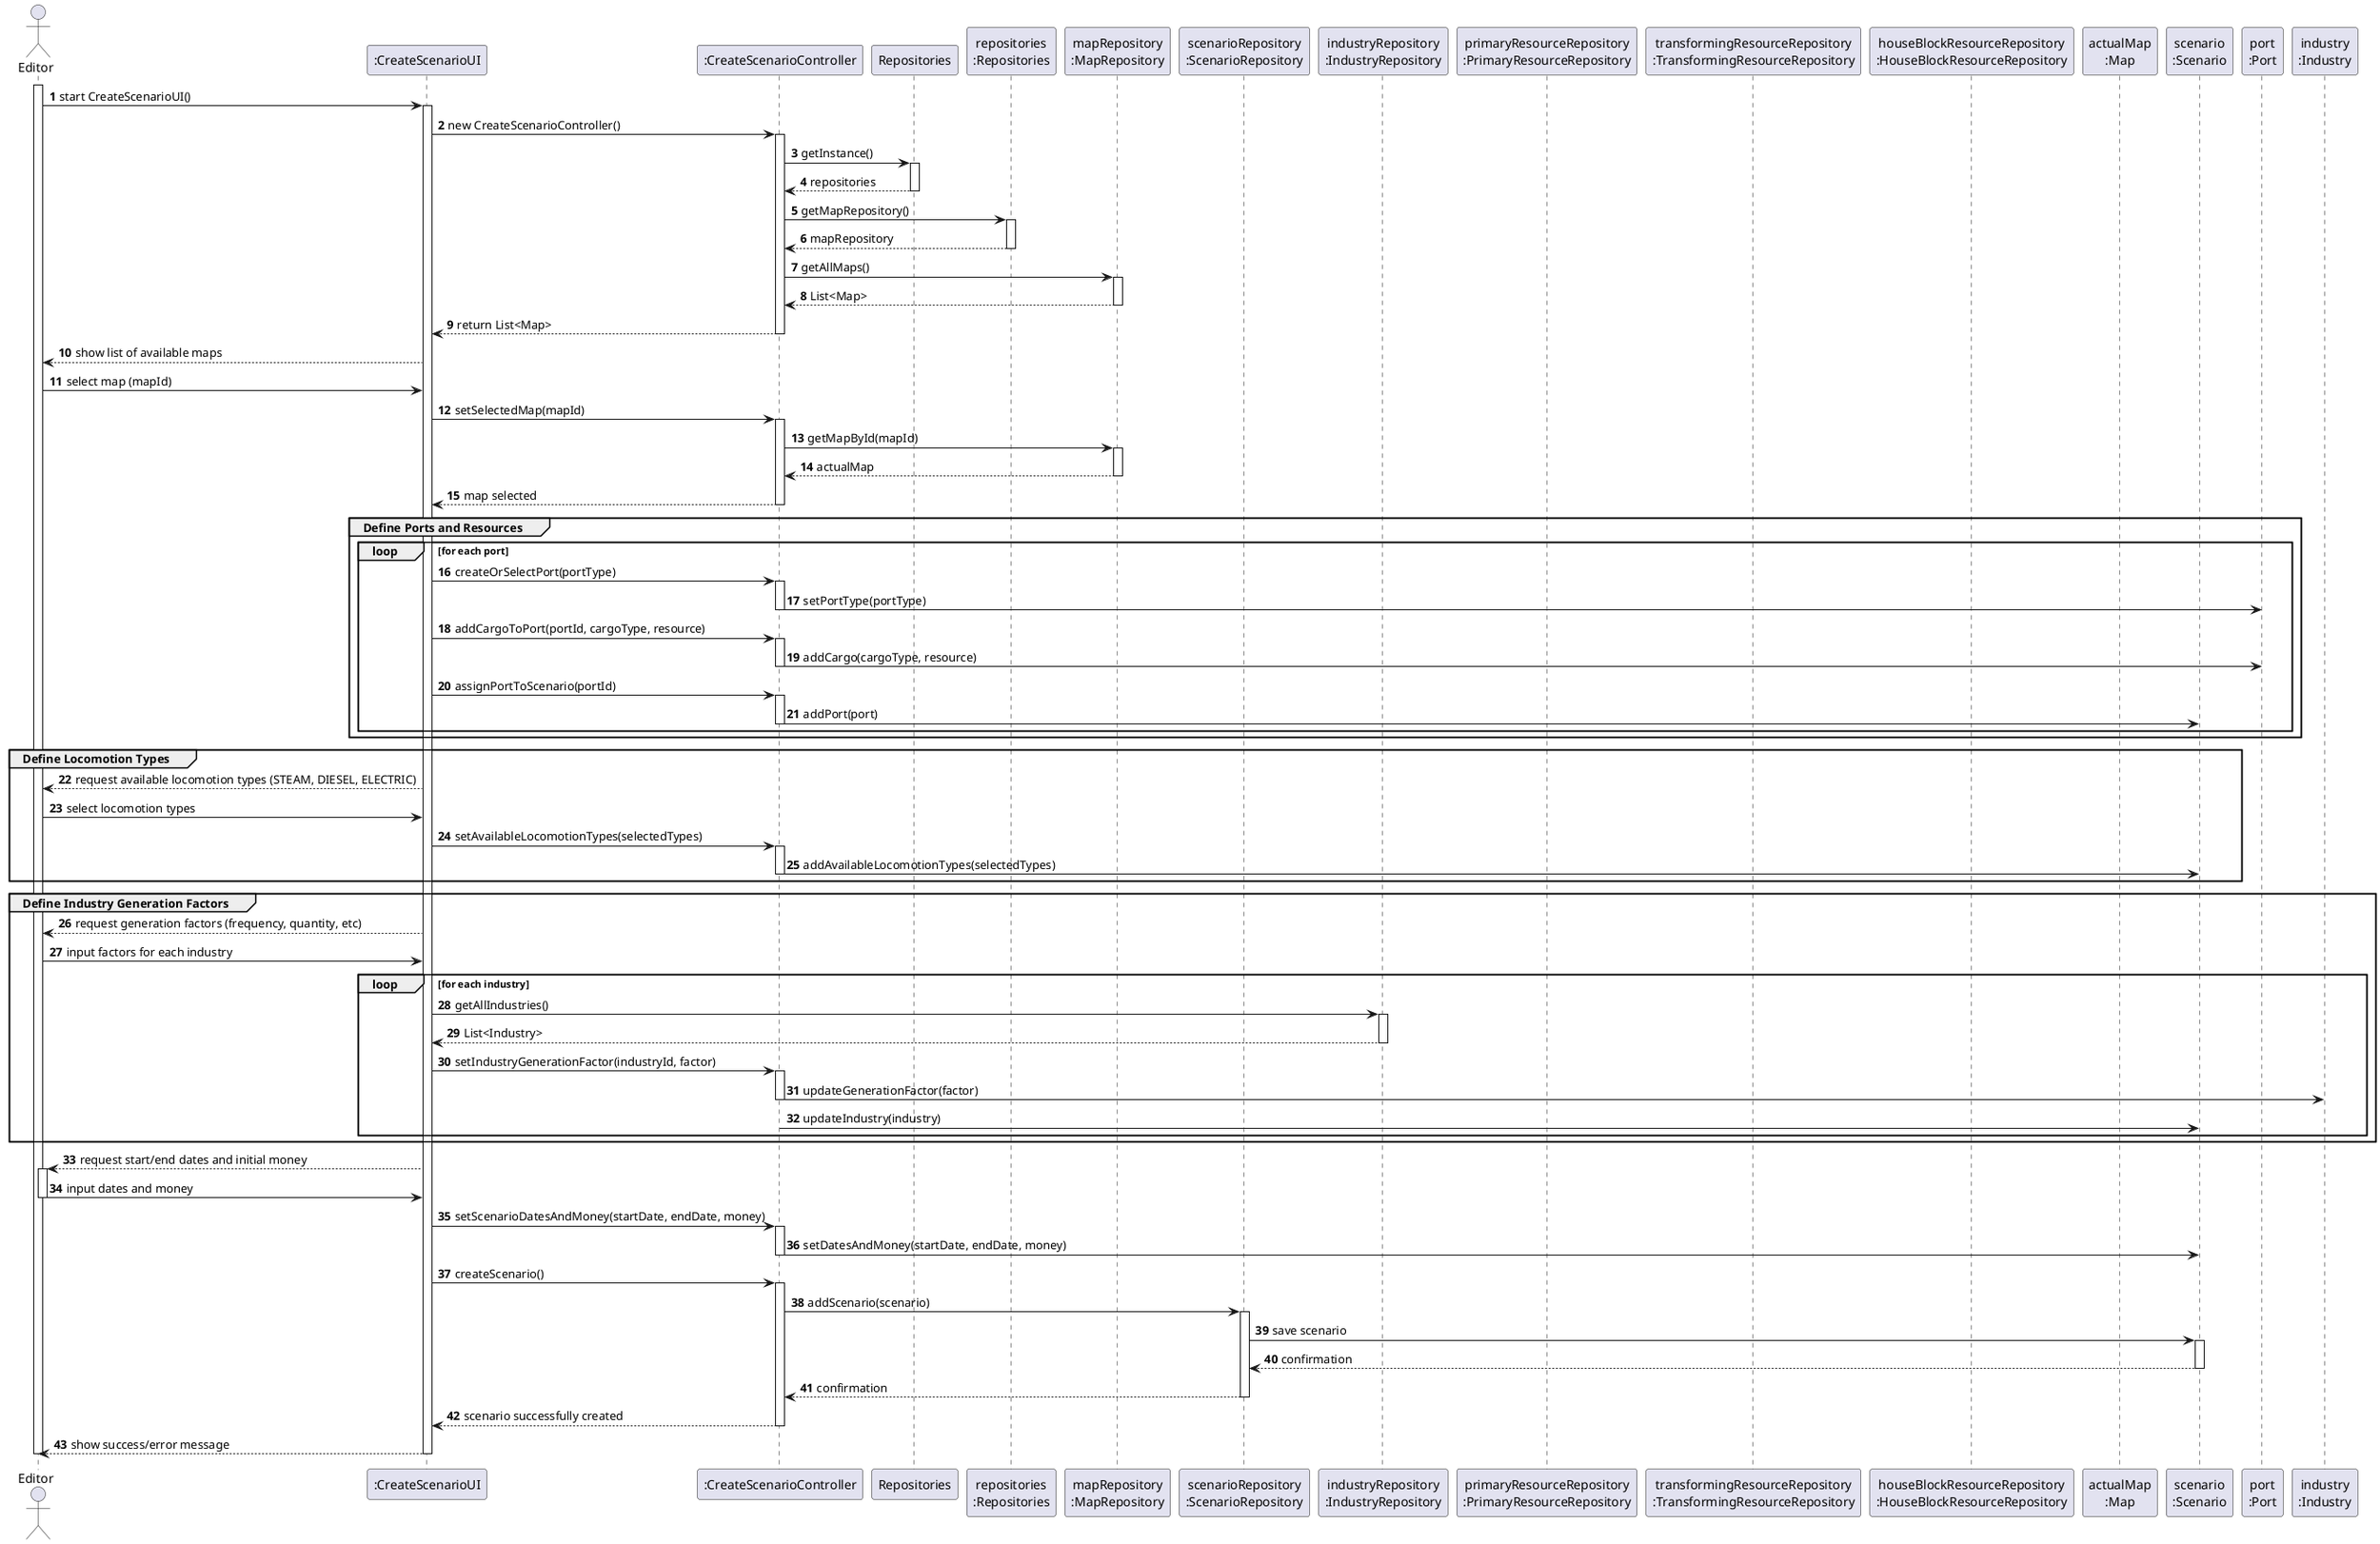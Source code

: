 @startuml
skinparam packageStyle rectangle
skinparam shadowing false
skinparam linetype ortho
autonumber

actor "Editor" as EDT
participant ":CreateScenarioUI" as UI
participant ":CreateScenarioController" as CTRL
participant "Repositories" as REPOS
participant "repositories\n:Repositories" as REPOS_SINGLETON
participant "mapRepository\n:MapRepository" as MAP_REPO
participant "scenarioRepository\n:ScenarioRepository" as SCENARIO_REPO
participant "industryRepository\n:IndustryRepository" as IND_REPO
participant "primaryResourceRepository\n:PrimaryResourceRepository" as PRIM_RES_REPO
participant "transformingResourceRepository\n:TransformingResourceRepository" as TRANSF_RES_REPO
participant "houseBlockResourceRepository\n:HouseBlockResourceRepository" as HB_RES_REPO
participant "actualMap\n:Map" as MAP
participant "scenario\n:Scenario" as SCENARIO
participant "port\n:Port" as PORT
participant "industry\n:Industry" as INDUSTRY

activate EDT
EDT -> UI : start CreateScenarioUI()
activate UI
UI -> CTRL : new CreateScenarioController()
activate CTRL

' Map selection
CTRL -> REPOS : getInstance()
activate REPOS
REPOS --> CTRL : repositories
deactivate REPOS
CTRL -> REPOS_SINGLETON : getMapRepository()
activate REPOS_SINGLETON
REPOS_SINGLETON --> CTRL : mapRepository
deactivate REPOS_SINGLETON
CTRL -> MAP_REPO : getAllMaps()
activate MAP_REPO
MAP_REPO --> CTRL : List<Map>
deactivate MAP_REPO
CTRL --> UI : return List<Map>
deactivate CTRL
UI --> EDT : show list of available maps
EDT -> UI : select map (mapId)
UI -> CTRL : setSelectedMap(mapId)
activate CTRL
CTRL -> MAP_REPO : getMapById(mapId)
activate MAP_REPO
MAP_REPO --> CTRL : actualMap
deactivate MAP_REPO
CTRL --> UI : map selected
deactivate CTRL

' Port and resource configuration (AC01)
group Define Ports and Resources
    loop for each port
        UI -> CTRL : createOrSelectPort(portType)
        activate CTRL
        CTRL -> PORT : setPortType(portType)
        deactivate CTRL
        UI -> CTRL : addCargoToPort(portId, cargoType, resource)
        activate CTRL
        CTRL -> PORT : addCargo(cargoType, resource)
        deactivate CTRL
        UI -> CTRL : assignPortToScenario(portId)
        activate CTRL
        CTRL -> SCENARIO : addPort(port)
        deactivate CTRL
    end
end

' Definition of available locomotion types (AC02)
group Define Locomotion Types
    UI --> EDT : request available locomotion types (STEAM, DIESEL, ELECTRIC)
    EDT -> UI : select locomotion types
    UI -> CTRL : setAvailableLocomotionTypes(selectedTypes)
    activate CTRL
    CTRL -> SCENARIO : addAvailableLocomotionTypes(selectedTypes)
    deactivate CTRL
end

' Definition of industry generation factors (AC03)
group Define Industry Generation Factors
    UI --> EDT : request generation factors (frequency, quantity, etc)
    EDT -> UI : input factors for each industry
    loop for each industry
        UI -> IND_REPO : getAllIndustries()
        activate IND_REPO
        IND_REPO --> UI : List<Industry>
        deactivate IND_REPO
        UI -> CTRL : setIndustryGenerationFactor(industryId, factor)
        activate CTRL
        CTRL -> INDUSTRY : updateGenerationFactor(factor)
        deactivate CTRL
        CTRL -> SCENARIO : updateIndustry(industry)
        deactivate CTRL
    end
end

' Definition of dates and initial money
UI --> EDT : request start/end dates and initial money
activate EDT
EDT -> UI : input dates and money
deactivate EDT
UI -> CTRL : setScenarioDatesAndMoney(startDate, endDate, money)
activate CTRL
CTRL -> SCENARIO : setDatesAndMoney(startDate, endDate, money)
deactivate CTRL

' Scenario creation
UI -> CTRL : createScenario()
activate CTRL
CTRL -> SCENARIO_REPO : addScenario(scenario)
activate SCENARIO_REPO
SCENARIO_REPO -> SCENARIO : save scenario
activate SCENARIO
SCENARIO --> SCENARIO_REPO : confirmation
deactivate SCENARIO
SCENARIO_REPO --> CTRL : confirmation
deactivate SCENARIO_REPO
CTRL --> UI : scenario successfully created
deactivate CTRL
UI --> EDT : show success/error message
deactivate UI
deactivate EDT
@enduml

